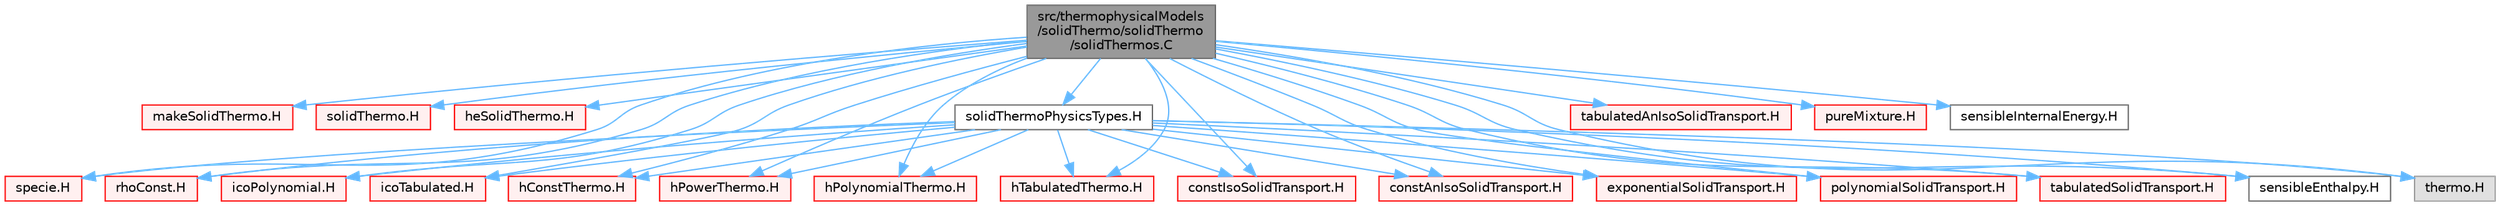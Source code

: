 digraph "src/thermophysicalModels/solidThermo/solidThermo/solidThermos.C"
{
 // LATEX_PDF_SIZE
  bgcolor="transparent";
  edge [fontname=Helvetica,fontsize=10,labelfontname=Helvetica,labelfontsize=10];
  node [fontname=Helvetica,fontsize=10,shape=box,height=0.2,width=0.4];
  Node1 [id="Node000001",label="src/thermophysicalModels\l/solidThermo/solidThermo\l/solidThermos.C",height=0.2,width=0.4,color="gray40", fillcolor="grey60", style="filled", fontcolor="black",tooltip=" "];
  Node1 -> Node2 [id="edge1_Node000001_Node000002",color="steelblue1",style="solid",tooltip=" "];
  Node2 [id="Node000002",label="makeSolidThermo.H",height=0.2,width=0.4,color="red", fillcolor="#FFF0F0", style="filled",URL="$makeSolidThermo_8H.html",tooltip="Macros for creating solid thermo packages."];
  Node1 -> Node4 [id="edge2_Node000001_Node000004",color="steelblue1",style="solid",tooltip=" "];
  Node4 [id="Node000004",label="solidThermo.H",height=0.2,width=0.4,color="red", fillcolor="#FFF0F0", style="filled",URL="$solidThermo_8H.html",tooltip=" "];
  Node1 -> Node387 [id="edge3_Node000001_Node000387",color="steelblue1",style="solid",tooltip=" "];
  Node387 [id="Node000387",label="heSolidThermo.H",height=0.2,width=0.4,color="red", fillcolor="#FFF0F0", style="filled",URL="$heSolidThermo_8H.html",tooltip=" "];
  Node1 -> Node390 [id="edge4_Node000001_Node000390",color="steelblue1",style="solid",tooltip=" "];
  Node390 [id="Node000390",label="specie.H",height=0.2,width=0.4,color="red", fillcolor="#FFF0F0", style="filled",URL="$specie_8H.html",tooltip=" "];
  Node1 -> Node393 [id="edge5_Node000001_Node000393",color="steelblue1",style="solid",tooltip=" "];
  Node393 [id="Node000393",label="rhoConst.H",height=0.2,width=0.4,color="red", fillcolor="#FFF0F0", style="filled",URL="$rhoConst_8H.html",tooltip=" "];
  Node1 -> Node395 [id="edge6_Node000001_Node000395",color="steelblue1",style="solid",tooltip=" "];
  Node395 [id="Node000395",label="icoPolynomial.H",height=0.2,width=0.4,color="red", fillcolor="#FFF0F0", style="filled",URL="$icoPolynomial_8H.html",tooltip=" "];
  Node1 -> Node398 [id="edge7_Node000001_Node000398",color="steelblue1",style="solid",tooltip=" "];
  Node398 [id="Node000398",label="icoTabulated.H",height=0.2,width=0.4,color="red", fillcolor="#FFF0F0", style="filled",URL="$icoTabulated_8H.html",tooltip=" "];
  Node1 -> Node401 [id="edge8_Node000001_Node000401",color="steelblue1",style="solid",tooltip=" "];
  Node401 [id="Node000401",label="hConstThermo.H",height=0.2,width=0.4,color="red", fillcolor="#FFF0F0", style="filled",URL="$hConstThermo_8H.html",tooltip=" "];
  Node1 -> Node404 [id="edge9_Node000001_Node000404",color="steelblue1",style="solid",tooltip=" "];
  Node404 [id="Node000404",label="hPowerThermo.H",height=0.2,width=0.4,color="red", fillcolor="#FFF0F0", style="filled",URL="$hPowerThermo_8H.html",tooltip=" "];
  Node1 -> Node405 [id="edge10_Node000001_Node000405",color="steelblue1",style="solid",tooltip=" "];
  Node405 [id="Node000405",label="hPolynomialThermo.H",height=0.2,width=0.4,color="red", fillcolor="#FFF0F0", style="filled",URL="$hPolynomialThermo_8H.html",tooltip=" "];
  Node1 -> Node407 [id="edge11_Node000001_Node000407",color="steelblue1",style="solid",tooltip=" "];
  Node407 [id="Node000407",label="hTabulatedThermo.H",height=0.2,width=0.4,color="red", fillcolor="#FFF0F0", style="filled",URL="$hTabulatedThermo_8H.html",tooltip=" "];
  Node1 -> Node410 [id="edge12_Node000001_Node000410",color="steelblue1",style="solid",tooltip=" "];
  Node410 [id="Node000410",label="constIsoSolidTransport.H",height=0.2,width=0.4,color="red", fillcolor="#FFF0F0", style="filled",URL="$constIsoSolidTransport_8H.html",tooltip=" "];
  Node1 -> Node412 [id="edge13_Node000001_Node000412",color="steelblue1",style="solid",tooltip=" "];
  Node412 [id="Node000412",label="constAnIsoSolidTransport.H",height=0.2,width=0.4,color="red", fillcolor="#FFF0F0", style="filled",URL="$constAnIsoSolidTransport_8H.html",tooltip=" "];
  Node1 -> Node414 [id="edge14_Node000001_Node000414",color="steelblue1",style="solid",tooltip=" "];
  Node414 [id="Node000414",label="exponentialSolidTransport.H",height=0.2,width=0.4,color="red", fillcolor="#FFF0F0", style="filled",URL="$exponentialSolidTransport_8H.html",tooltip=" "];
  Node1 -> Node416 [id="edge15_Node000001_Node000416",color="steelblue1",style="solid",tooltip=" "];
  Node416 [id="Node000416",label="polynomialSolidTransport.H",height=0.2,width=0.4,color="red", fillcolor="#FFF0F0", style="filled",URL="$polynomialSolidTransport_8H.html",tooltip=" "];
  Node1 -> Node418 [id="edge16_Node000001_Node000418",color="steelblue1",style="solid",tooltip=" "];
  Node418 [id="Node000418",label="tabulatedSolidTransport.H",height=0.2,width=0.4,color="red", fillcolor="#FFF0F0", style="filled",URL="$tabulatedSolidTransport_8H.html",tooltip=" "];
  Node1 -> Node420 [id="edge17_Node000001_Node000420",color="steelblue1",style="solid",tooltip=" "];
  Node420 [id="Node000420",label="tabulatedAnIsoSolidTransport.H",height=0.2,width=0.4,color="red", fillcolor="#FFF0F0", style="filled",URL="$tabulatedAnIsoSolidTransport_8H.html",tooltip=" "];
  Node1 -> Node424 [id="edge18_Node000001_Node000424",color="steelblue1",style="solid",tooltip=" "];
  Node424 [id="Node000424",label="pureMixture.H",height=0.2,width=0.4,color="red", fillcolor="#FFF0F0", style="filled",URL="$pureMixture_8H.html",tooltip=" "];
  Node1 -> Node425 [id="edge19_Node000001_Node000425",color="steelblue1",style="solid",tooltip=" "];
  Node425 [id="Node000425",label="sensibleEnthalpy.H",height=0.2,width=0.4,color="grey40", fillcolor="white", style="filled",URL="$sensibleEnthalpy_8H.html",tooltip=" "];
  Node1 -> Node426 [id="edge20_Node000001_Node000426",color="steelblue1",style="solid",tooltip=" "];
  Node426 [id="Node000426",label="sensibleInternalEnergy.H",height=0.2,width=0.4,color="grey40", fillcolor="white", style="filled",URL="$sensibleInternalEnergy_8H.html",tooltip=" "];
  Node1 -> Node427 [id="edge21_Node000001_Node000427",color="steelblue1",style="solid",tooltip=" "];
  Node427 [id="Node000427",label="thermo.H",height=0.2,width=0.4,color="grey60", fillcolor="#E0E0E0", style="filled",tooltip=" "];
  Node1 -> Node428 [id="edge22_Node000001_Node000428",color="steelblue1",style="solid",tooltip=" "];
  Node428 [id="Node000428",label="solidThermoPhysicsTypes.H",height=0.2,width=0.4,color="grey40", fillcolor="white", style="filled",URL="$solidThermoPhysicsTypes_8H.html",tooltip="Type definitions for solid-thermo-physics models."];
  Node428 -> Node390 [id="edge23_Node000428_Node000390",color="steelblue1",style="solid",tooltip=" "];
  Node428 -> Node393 [id="edge24_Node000428_Node000393",color="steelblue1",style="solid",tooltip=" "];
  Node428 -> Node395 [id="edge25_Node000428_Node000395",color="steelblue1",style="solid",tooltip=" "];
  Node428 -> Node398 [id="edge26_Node000428_Node000398",color="steelblue1",style="solid",tooltip=" "];
  Node428 -> Node401 [id="edge27_Node000428_Node000401",color="steelblue1",style="solid",tooltip=" "];
  Node428 -> Node405 [id="edge28_Node000428_Node000405",color="steelblue1",style="solid",tooltip=" "];
  Node428 -> Node404 [id="edge29_Node000428_Node000404",color="steelblue1",style="solid",tooltip=" "];
  Node428 -> Node407 [id="edge30_Node000428_Node000407",color="steelblue1",style="solid",tooltip=" "];
  Node428 -> Node410 [id="edge31_Node000428_Node000410",color="steelblue1",style="solid",tooltip=" "];
  Node428 -> Node412 [id="edge32_Node000428_Node000412",color="steelblue1",style="solid",tooltip=" "];
  Node428 -> Node414 [id="edge33_Node000428_Node000414",color="steelblue1",style="solid",tooltip=" "];
  Node428 -> Node416 [id="edge34_Node000428_Node000416",color="steelblue1",style="solid",tooltip=" "];
  Node428 -> Node418 [id="edge35_Node000428_Node000418",color="steelblue1",style="solid",tooltip=" "];
  Node428 -> Node425 [id="edge36_Node000428_Node000425",color="steelblue1",style="solid",tooltip=" "];
  Node428 -> Node427 [id="edge37_Node000428_Node000427",color="steelblue1",style="solid",tooltip=" "];
}
